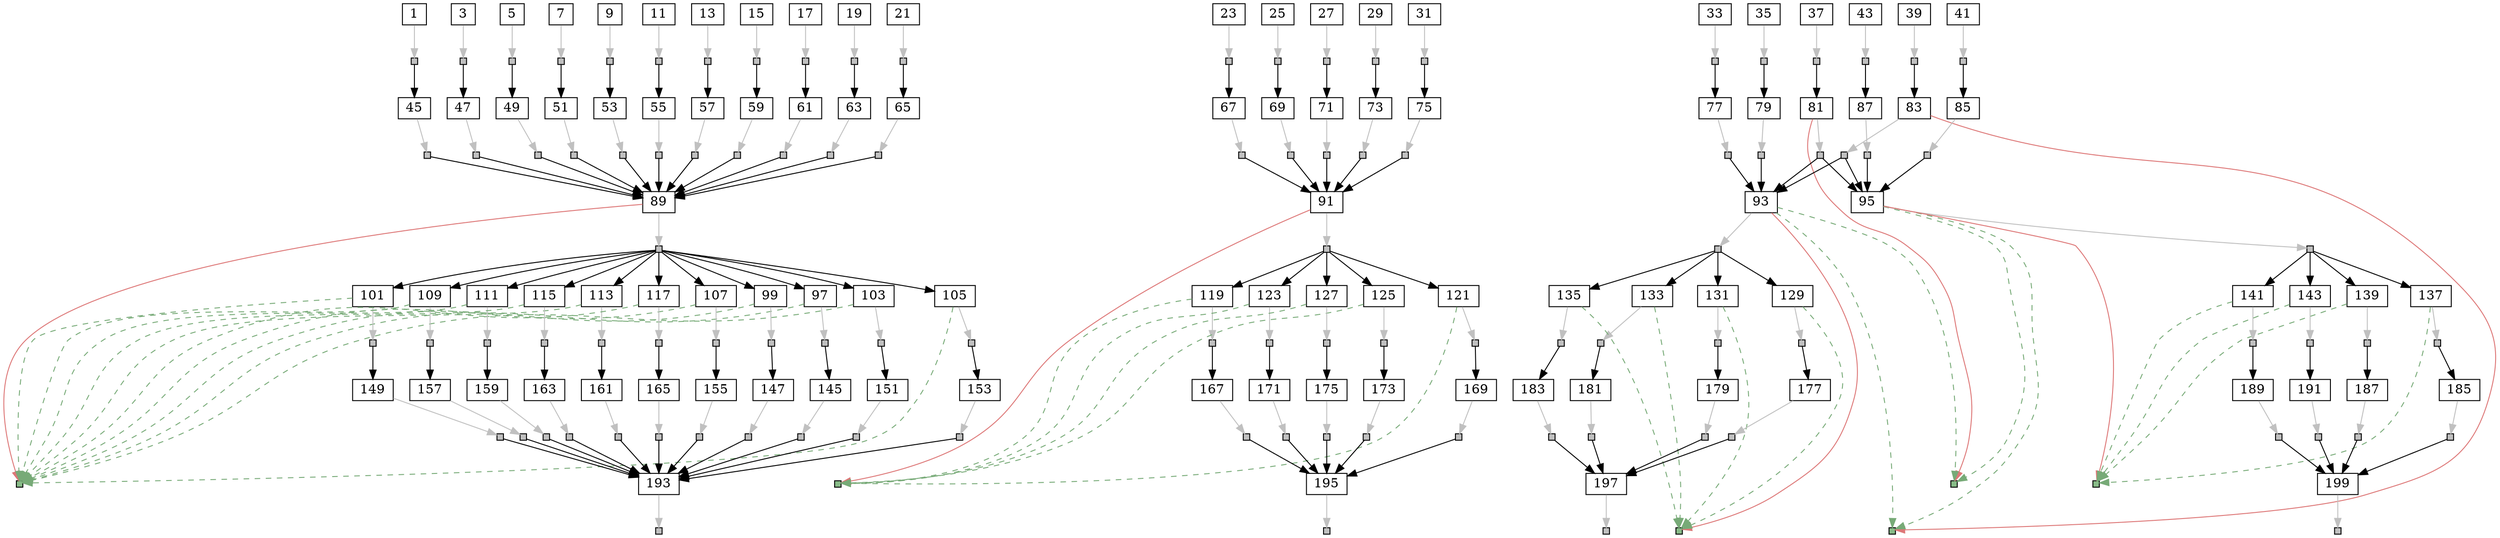 strict digraph  {
	node [label="\N"];
	1	 [height=0,
		shape=rect,
		size=17.92,
		width=0];
	2	 [fillcolor=gray,
		height=0.1,
		label="",
		shape=rect,
		size=0,
		style=filled,
		width=0.1];
	1 -> 2	 [color=gray,
		size=41501265.0];
	45	 [height=0,
		shape=rect,
		size=680.35,
		width=0];
	2 -> 45	 [size=990921.0];
	3	 [height=0,
		shape=rect,
		size=18.42,
		width=0];
	4	 [fillcolor=gray,
		height=0.1,
		label="",
		shape=rect,
		size=0,
		style=filled,
		width=0.1];
	3 -> 4	 [color=gray,
		size=41475909.0];
	47	 [height=0,
		shape=rect,
		size=591.44,
		width=0];
	4 -> 47	 [size=991905.0];
	5	 [height=0,
		shape=rect,
		size=18.48,
		width=0];
	6	 [fillcolor=gray,
		height=0.1,
		label="",
		shape=rect,
		size=0,
		style=filled,
		width=0.1];
	5 -> 6	 [color=gray,
		size=41485701.0];
	49	 [height=0,
		shape=rect,
		size=558.15,
		width=0];
	6 -> 49	 [size=968058.0];
	7	 [height=0,
		shape=rect,
		size=18.17,
		width=0];
	8	 [fillcolor=gray,
		height=0.1,
		label="",
		shape=rect,
		size=0,
		style=filled,
		width=0.1];
	7 -> 8	 [color=gray,
		size=41522999.0];
	51	 [height=0,
		shape=rect,
		size=236.46,
		width=0];
	8 -> 51	 [size=966739.0];
	9	 [height=0,
		shape=rect,
		size=17.79,
		width=0];
	10	 [fillcolor=gray,
		height=0.1,
		label="",
		shape=rect,
		size=0,
		style=filled,
		width=0.1];
	9 -> 10	 [color=gray,
		size=41478436.0];
	53	 [height=0,
		shape=rect,
		size=475.68,
		width=0];
	10 -> 53	 [size=963350.0];
	11	 [height=0,
		shape=rect,
		size=17.38,
		width=0];
	12	 [fillcolor=gray,
		height=0.1,
		label="",
		shape=rect,
		size=0,
		style=filled,
		width=0.1];
	11 -> 12	 [color=gray,
		size=41592386.0];
	55	 [height=0,
		shape=rect,
		size=449.11,
		width=0];
	12 -> 55	 [size=1033947.0];
	13	 [height=0,
		shape=rect,
		size=18.4,
		width=0];
	14	 [fillcolor=gray,
		height=0.1,
		label="",
		shape=rect,
		size=0,
		style=filled,
		width=0.1];
	13 -> 14	 [color=gray,
		size=41488221.0];
	57	 [height=0,
		shape=rect,
		size=426.71,
		width=0];
	14 -> 57	 [size=967627.0];
	15	 [height=0,
		shape=rect,
		size=18.47,
		width=0];
	16	 [fillcolor=gray,
		height=0.1,
		label="",
		shape=rect,
		size=0,
		style=filled,
		width=0.1];
	15 -> 16	 [color=gray,
		size=41493487.0];
	59	 [height=0,
		shape=rect,
		size=606.98,
		width=0];
	16 -> 59	 [size=1007355.0];
	17	 [height=0,
		shape=rect,
		size=18.26,
		width=0];
	18	 [fillcolor=gray,
		height=0.1,
		label="",
		shape=rect,
		size=0,
		style=filled,
		width=0.1];
	17 -> 18	 [color=gray,
		size=41502979.0];
	61	 [height=0,
		shape=rect,
		size=684.68,
		width=0];
	18 -> 61	 [size=974573.0];
	19	 [height=0,
		shape=rect,
		size=17.93,
		width=0];
	20	 [fillcolor=gray,
		height=0.1,
		label="",
		shape=rect,
		size=0,
		style=filled,
		width=0.1];
	19 -> 20	 [color=gray,
		size=41448199.0];
	63	 [height=0,
		shape=rect,
		size=612.04,
		width=0];
	20 -> 63	 [size=969289.0];
	21	 [height=0,
		shape=rect,
		size=17.98,
		width=0];
	22	 [fillcolor=gray,
		height=0.1,
		label="",
		shape=rect,
		size=0,
		style=filled,
		width=0.1];
	21 -> 22	 [color=gray,
		size=41526898.0];
	65	 [height=0,
		shape=rect,
		size=282.87,
		width=0];
	22 -> 65	 [size=998979.0];
	23	 [height=0,
		shape=rect,
		size=17.78,
		width=0];
	24	 [fillcolor=gray,
		height=0.1,
		label="",
		shape=rect,
		size=0,
		style=filled,
		width=0.1];
	23 -> 24	 [color=gray,
		size=41509835.0];
	67	 [height=0,
		shape=rect,
		size=610.72,
		width=0];
	24 -> 67	 [size=1012088.0];
	25	 [height=0,
		shape=rect,
		size=18.01,
		width=0];
	26	 [fillcolor=gray,
		height=0.1,
		label="",
		shape=rect,
		size=0,
		style=filled,
		width=0.1];
	25 -> 26	 [color=gray,
		size=41465878.0];
	69	 [height=0,
		shape=rect,
		size=488.73,
		width=0];
	26 -> 69	 [size=981018.0];
	27	 [height=0,
		shape=rect,
		size=17.87,
		width=0];
	28	 [fillcolor=gray,
		height=0.1,
		label="",
		shape=rect,
		size=0,
		style=filled,
		width=0.1];
	27 -> 28	 [color=gray,
		size=41479264.0];
	71	 [height=0,
		shape=rect,
		size=346.94,
		width=0];
	28 -> 71	 [size=1004366.0];
	29	 [height=0,
		shape=rect,
		size=18.21,
		width=0];
	30	 [fillcolor=gray,
		height=0.1,
		label="",
		shape=rect,
		size=0,
		style=filled,
		width=0.1];
	29 -> 30	 [color=gray,
		size=41465655.0];
	73	 [height=0,
		shape=rect,
		size=510.95,
		width=0];
	30 -> 73	 [size=964498.0];
	31	 [height=0,
		shape=rect,
		size=17.71,
		width=0];
	32	 [fillcolor=gray,
		height=0.1,
		label="",
		shape=rect,
		size=0,
		style=filled,
		width=0.1];
	31 -> 32	 [color=gray,
		size=41463406.0];
	75	 [height=0,
		shape=rect,
		size=260.28,
		width=0];
	32 -> 75	 [size=985743.0];
	33	 [height=0,
		shape=rect,
		size=18.72,
		width=0];
	34	 [fillcolor=gray,
		height=0.1,
		label="",
		shape=rect,
		size=0,
		style=filled,
		width=0.1];
	33 -> 34	 [color=gray,
		size=41481836.0];
	77	 [height=0,
		shape=rect,
		size=506.94,
		width=0];
	34 -> 77	 [size=983664.0];
	35	 [height=0,
		shape=rect,
		size=17.56,
		width=0];
	36	 [fillcolor=gray,
		height=0.1,
		label="",
		shape=rect,
		size=0,
		style=filled,
		width=0.1];
	35 -> 36	 [color=gray,
		size=41508101.0];
	79	 [height=0,
		shape=rect,
		size=538.84,
		width=0];
	36 -> 79	 [size=1008631.0];
	37	 [height=0,
		shape=rect,
		size=18.49,
		width=0];
	38	 [fillcolor=gray,
		height=0.1,
		label="",
		shape=rect,
		size=0,
		style=filled,
		width=0.1];
	37 -> 38	 [color=gray,
		size=41560403.0];
	81	 [height=0,
		shape=rect,
		size=328.38,
		width=0];
	38 -> 81	 [size=1011214.0];
	39	 [height=0,
		shape=rect,
		size=18.0,
		width=0];
	40	 [fillcolor=gray,
		height=0.1,
		label="",
		shape=rect,
		size=0,
		style=filled,
		width=0.1];
	39 -> 40	 [color=gray,
		size=41477370.0];
	83	 [height=0,
		shape=rect,
		size=275.85,
		width=0];
	40 -> 83	 [size=1004066.0];
	41	 [height=0,
		shape=rect,
		size=18.59,
		width=0];
	42	 [fillcolor=gray,
		height=0.1,
		label="",
		shape=rect,
		size=0,
		style=filled,
		width=0.1];
	41 -> 42	 [color=gray,
		size=41502331.0];
	85	 [height=0,
		shape=rect,
		size=531.8,
		width=0];
	42 -> 85	 [size=1006807.0];
	43	 [height=0,
		shape=rect,
		size=17.79,
		width=0];
	44	 [fillcolor=gray,
		height=0.1,
		label="",
		shape=rect,
		size=0,
		style=filled,
		width=0.1];
	43 -> 44	 [color=gray,
		size=41462840.0];
	87	 [height=0,
		shape=rect,
		size=510.65,
		width=0];
	44 -> 87	 [size=985003.0];
	46	 [fillcolor=gray,
		height=0.1,
		label="",
		shape=rect,
		size=0,
		style=filled,
		width=0.1];
	45 -> 46	 [color=gray,
		size=43124265.0];
	89	 [height=0,
		shape=rect,
		size=5.89,
		width=0];
	46 -> 89	 [size=192498.0];
	48	 [fillcolor=gray,
		height=0.1,
		label="",
		shape=rect,
		size=0,
		style=filled,
		width=0.1];
	47 -> 48	 [color=gray,
		size=43137361.0];
	48 -> 89	 [size=231934.0];
	50	 [fillcolor=gray,
		height=0.1,
		label="",
		shape=rect,
		size=0,
		style=filled,
		width=0.1];
	49 -> 50	 [color=gray,
		size=43179299.0];
	50 -> 89	 [size=240233.0];
	52	 [fillcolor=gray,
		height=0.1,
		label="",
		shape=rect,
		size=0,
		style=filled,
		width=0.1];
	51 -> 52	 [color=gray,
		size=43231863.0];
	52 -> 89	 [size=254180.0];
	54	 [fillcolor=gray,
		height=0.1,
		label="",
		shape=rect,
		size=0,
		style=filled,
		width=0.1];
	53 -> 54	 [color=gray,
		size=43102852.0];
	54 -> 89	 [size=166343.0];
	56	 [fillcolor=gray,
		height=0.1,
		label="",
		shape=rect,
		size=0,
		style=filled,
		width=0.1];
	55 -> 56	 [color=gray,
		size=43449071.0];
	56 -> 89	 [size=469209.0];
	58	 [fillcolor=gray,
		height=0.1,
		label="",
		shape=rect,
		size=0,
		style=filled,
		width=0.1];
	57 -> 58	 [color=gray,
		size=43273491.0];
	58 -> 89	 [size=331474.0];
	60	 [fillcolor=gray,
		height=0.1,
		label="",
		shape=rect,
		size=0,
		style=filled,
		width=0.1];
	59 -> 60	 [color=gray,
		size=43217742.0];
	60 -> 89	 [size=310187.0];
	62	 [fillcolor=gray,
		height=0.1,
		label="",
		shape=rect,
		size=0,
		style=filled,
		width=0.1];
	61 -> 62	 [color=gray,
		size=43258797.0];
	62 -> 89	 [size=308968.0];
	64	 [fillcolor=gray,
		height=0.1,
		label="",
		shape=rect,
		size=0,
		style=filled,
		width=0.1];
	63 -> 64	 [color=gray,
		size=43229400.0];
	64 -> 89	 [size=329067.0];
	66	 [fillcolor=gray,
		height=0.1,
		label="",
		shape=rect,
		size=0,
		style=filled,
		width=0.1];
	65 -> 66	 [color=gray,
		size=43165387.0];
	66 -> 89	 [size=216045.0];
	68	 [fillcolor=gray,
		height=0.1,
		label="",
		shape=rect,
		size=0,
		style=filled,
		width=0.1];
	67 -> 68	 [color=gray,
		size=43268731.0];
	91	 [height=0,
		shape=rect,
		size=5.88,
		width=0];
	68 -> 91	 [size=349561.0];
	70	 [fillcolor=gray,
		height=0.1,
		label="",
		shape=rect,
		size=0,
		style=filled,
		width=0.1];
	69 -> 70	 [color=gray,
		size=43364760.0];
	70 -> 91	 [size=458477.0];
	72	 [fillcolor=gray,
		height=0.1,
		label="",
		shape=rect,
		size=0,
		style=filled,
		width=0.1];
	71 -> 72	 [color=gray,
		size=43307266.0];
	72 -> 91	 [size=410945.0];
	74	 [fillcolor=gray,
		height=0.1,
		label="",
		shape=rect,
		size=0,
		style=filled,
		width=0.1];
	73 -> 74	 [color=gray,
		size=43348876.0];
	74 -> 91	 [size=426296.0];
	76	 [fillcolor=gray,
		height=0.1,
		label="",
		shape=rect,
		size=0,
		style=filled,
		width=0.1];
	75 -> 76	 [color=gray,
		size=43114521.0];
	76 -> 91	 [size=215435.0];
	78	 [fillcolor=gray,
		height=0.1,
		label="",
		shape=rect,
		size=0,
		style=filled,
		width=0.1];
	77 -> 78	 [color=gray,
		size=43229933.0];
	93	 [height=0,
		shape=rect,
		size=5.29,
		width=0];
	78 -> 93	 [size=310338.0];
	80	 [fillcolor=gray,
		height=0.1,
		label="",
		shape=rect,
		size=0,
		style=filled,
		width=0.1];
	79 -> 80	 [color=gray,
		size=43160151.0];
	80 -> 93	 [size=239258.0];
	82	 [fillcolor=gray,
		height=0.1,
		label="",
		shape=rect,
		size=0,
		style=filled,
		width=0.1];
	81 -> 82	 [color=gray,
		size=43379130.0];
	201	 [fillcolor="#88bb88",
		height=0.1,
		label="",
		shape=rect,
		size=0,
		style=filled,
		width=0.1];
	81 -> 201	 [color="#dd7777",
		size=293941.0,
		weight=0];
	82 -> 93	 [size=0];
	95	 [height=0,
		shape=rect,
		size=5.68,
		width=0];
	82 -> 95	 [size=0];
	84	 [fillcolor=gray,
		height=0.1,
		label="",
		shape=rect,
		size=0,
		style=filled,
		width=0.1];
	83 -> 84	 [color=gray,
		size=43275968.0];
	202	 [fillcolor="#88bb88",
		height=0.1,
		label="",
		shape=rect,
		size=0,
		style=filled,
		width=0.1];
	83 -> 202	 [color="#dd7777",
		size=293941.0,
		weight=0];
	84 -> 93	 [size=0];
	84 -> 95	 [size=0];
	86	 [fillcolor=gray,
		height=0.1,
		label="",
		shape=rect,
		size=0,
		style=filled,
		width=0.1];
	85 -> 86	 [color=gray,
		size=43284000.0];
	86 -> 95	 [size=367053.0];
	88	 [fillcolor=gray,
		height=0.1,
		label="",
		shape=rect,
		size=0,
		style=filled,
		width=0.1];
	87 -> 88	 [color=gray,
		size=43287448.0];
	88 -> 95	 [size=388188.0];
	90	 [fillcolor=gray,
		height=0.1,
		label="",
		shape=rect,
		size=0,
		style=filled,
		width=0.1];
	89 -> 90	 [color=gray,
		size=34425.0];
	203	 [fillcolor="#88bb88",
		height=0.1,
		label="",
		shape=rect,
		size=0,
		style=filled,
		width=0.1];
	89 -> 203	 [color="#dd7777",
		size=293941.0,
		weight=0];
	97	 [height=0,
		shape=rect,
		size=5.17,
		width=0];
	90 -> 97	 [size=0];
	99	 [height=0,
		shape=rect,
		size=5.22,
		width=0];
	90 -> 99	 [size=0];
	101	 [height=0,
		shape=rect,
		size=5.24,
		width=0];
	90 -> 101	 [size=0];
	103	 [height=0,
		shape=rect,
		size=4.8,
		width=0];
	90 -> 103	 [size=0];
	105	 [height=0,
		shape=rect,
		size=5.56,
		width=0];
	90 -> 105	 [size=0];
	107	 [height=0,
		shape=rect,
		size=4.97,
		width=0];
	90 -> 107	 [size=0];
	109	 [height=0,
		shape=rect,
		size=4.94,
		width=0];
	90 -> 109	 [size=0];
	111	 [height=0,
		shape=rect,
		size=5.32,
		width=0];
	90 -> 111	 [size=0];
	113	 [height=0,
		shape=rect,
		size=4.88,
		width=0];
	90 -> 113	 [size=0];
	115	 [height=0,
		shape=rect,
		size=5.26,
		width=0];
	90 -> 115	 [size=0];
	117	 [height=0,
		shape=rect,
		size=4.72,
		width=0];
	90 -> 117	 [size=0];
	92	 [fillcolor=gray,
		height=0.1,
		label="",
		shape=rect,
		size=0,
		style=filled,
		width=0.1];
	91 -> 92	 [color=gray,
		size=22487.0];
	204	 [fillcolor="#88bb88",
		height=0.1,
		label="",
		shape=rect,
		size=0,
		style=filled,
		width=0.1];
	91 -> 204	 [color="#dd7777",
		size=293941.0,
		weight=0];
	119	 [height=0,
		shape=rect,
		size=5.2,
		width=0];
	92 -> 119	 [size=0];
	121	 [height=0,
		shape=rect,
		size=5.43,
		width=0];
	92 -> 121	 [size=0];
	123	 [height=0,
		shape=rect,
		size=5.19,
		width=0];
	92 -> 123	 [size=0];
	125	 [height=0,
		shape=rect,
		size=5.1,
		width=0];
	92 -> 125	 [size=0];
	127	 [height=0,
		shape=rect,
		size=4.61,
		width=0];
	92 -> 127	 [size=0];
	94	 [fillcolor=gray,
		height=0.1,
		label="",
		shape=rect,
		size=0,
		style=filled,
		width=0.1];
	93 -> 94	 [color=gray,
		size=814386.0];
	93 -> 201	 [color="#77aa77",
		size=0,
		style=dashed,
		weight=0];
	93 -> 202	 [color="#77aa77",
		size=0,
		style=dashed,
		weight=0];
	205	 [fillcolor="#88bb88",
		height=0.1,
		label="",
		shape=rect,
		size=0,
		style=filled,
		width=0.1];
	93 -> 205	 [color="#dd7777",
		size=293941.0,
		weight=0];
	129	 [height=0,
		shape=rect,
		size=5.3,
		width=0];
	94 -> 129	 [size=0];
	131	 [height=0,
		shape=rect,
		size=5.18,
		width=0];
	94 -> 131	 [size=0];
	133	 [height=0,
		shape=rect,
		size=5.02,
		width=0];
	94 -> 133	 [size=0];
	135	 [height=0,
		shape=rect,
		size=5.22,
		width=0];
	94 -> 135	 [size=0];
	96	 [fillcolor=gray,
		height=0.1,
		label="",
		shape=rect,
		size=0,
		style=filled,
		width=0.1];
	95 -> 96	 [color=gray,
		size=821283.0];
	95 -> 201	 [color="#77aa77",
		size=0,
		style=dashed,
		weight=0];
	95 -> 202	 [color="#77aa77",
		size=0,
		style=dashed,
		weight=0];
	206	 [fillcolor="#88bb88",
		height=0.1,
		label="",
		shape=rect,
		size=0,
		style=filled,
		width=0.1];
	95 -> 206	 [color="#dd7777",
		size=293941.0,
		weight=0];
	137	 [height=0,
		shape=rect,
		size=5.5,
		width=0];
	96 -> 137	 [size=0];
	139	 [height=0,
		shape=rect,
		size=4.98,
		width=0];
	96 -> 139	 [size=0];
	141	 [height=0,
		shape=rect,
		size=4.94,
		width=0];
	96 -> 141	 [size=0];
	143	 [height=0,
		shape=rect,
		size=5.88,
		width=0];
	96 -> 143	 [size=0];
	98	 [fillcolor=gray,
		height=0.1,
		label="",
		shape=rect,
		size=0,
		style=filled,
		width=0.1];
	97 -> 98	 [color=gray,
		size=51230.0];
	97 -> 203	 [color="#77aa77",
		size=0,
		style=dashed,
		weight=0];
	145	 [height=0,
		shape=rect,
		size=519.64,
		width=0];
	98 -> 145	 [size=16805.0];
	100	 [fillcolor=gray,
		height=0.1,
		label="",
		shape=rect,
		size=0,
		style=filled,
		width=0.1];
	99 -> 100	 [color=gray,
		size=48117.0];
	99 -> 203	 [color="#77aa77",
		size=0,
		style=dashed,
		weight=0];
	147	 [height=0,
		shape=rect,
		size=632.43,
		width=0];
	100 -> 147	 [size=13692.0];
	102	 [fillcolor=gray,
		height=0.1,
		label="",
		shape=rect,
		size=0,
		style=filled,
		width=0.1];
	101 -> 102	 [color=gray,
		size=47967.0];
	101 -> 203	 [color="#77aa77",
		size=0,
		style=dashed,
		weight=0];
	149	 [height=0,
		shape=rect,
		size=500.57,
		width=0];
	102 -> 149	 [size=13542.0];
	104	 [fillcolor=gray,
		height=0.1,
		label="",
		shape=rect,
		size=0,
		style=filled,
		width=0.1];
	103 -> 104	 [color=gray,
		size=48025.0];
	103 -> 203	 [color="#77aa77",
		size=0,
		style=dashed,
		weight=0];
	151	 [height=0,
		shape=rect,
		size=666.04,
		width=0];
	104 -> 151	 [size=13600.0];
	106	 [fillcolor=gray,
		height=0.1,
		label="",
		shape=rect,
		size=0,
		style=filled,
		width=0.1];
	105 -> 106	 [color=gray,
		size=50359.0];
	105 -> 203	 [color="#77aa77",
		size=0,
		style=dashed,
		weight=0];
	153	 [height=0,
		shape=rect,
		size=656.15,
		width=0];
	106 -> 153	 [size=15934.0];
	108	 [fillcolor=gray,
		height=0.1,
		label="",
		shape=rect,
		size=0,
		style=filled,
		width=0.1];
	107 -> 108	 [color=gray,
		size=51730.0];
	107 -> 203	 [color="#77aa77",
		size=0,
		style=dashed,
		weight=0];
	155	 [height=0,
		shape=rect,
		size=264.57,
		width=0];
	108 -> 155	 [size=17305.0];
	110	 [fillcolor=gray,
		height=0.1,
		label="",
		shape=rect,
		size=0,
		style=filled,
		width=0.1];
	109 -> 110	 [color=gray,
		size=46933.0];
	109 -> 203	 [color="#77aa77",
		size=0,
		style=dashed,
		weight=0];
	157	 [height=0,
		shape=rect,
		size=347.5,
		width=0];
	110 -> 157	 [size=12508.0];
	112	 [fillcolor=gray,
		height=0.1,
		label="",
		shape=rect,
		size=0,
		style=filled,
		width=0.1];
	111 -> 112	 [color=gray,
		size=49403.0];
	111 -> 203	 [color="#77aa77",
		size=0,
		style=dashed,
		weight=0];
	159	 [height=0,
		shape=rect,
		size=577.18,
		width=0];
	112 -> 159	 [size=14978.0];
	114	 [fillcolor=gray,
		height=0.1,
		label="",
		shape=rect,
		size=0,
		style=filled,
		width=0.1];
	113 -> 114	 [color=gray,
		size=49627.0];
	113 -> 203	 [color="#77aa77",
		size=0,
		style=dashed,
		weight=0];
	161	 [height=0,
		shape=rect,
		size=380.59,
		width=0];
	114 -> 161	 [size=15202.0];
	116	 [fillcolor=gray,
		height=0.1,
		label="",
		shape=rect,
		size=0,
		style=filled,
		width=0.1];
	115 -> 116	 [color=gray,
		size=46257.0];
	115 -> 203	 [color="#77aa77",
		size=0,
		style=dashed,
		weight=0];
	163	 [height=0,
		shape=rect,
		size=294.1,
		width=0];
	116 -> 163	 [size=11832.0];
	118	 [fillcolor=gray,
		height=0.1,
		label="",
		shape=rect,
		size=0,
		style=filled,
		width=0.1];
	117 -> 118	 [color=gray,
		size=50242.0];
	117 -> 203	 [color="#77aa77",
		size=0,
		style=dashed,
		weight=0];
	165	 [height=0,
		shape=rect,
		size=570.89,
		width=0];
	118 -> 165	 [size=15817.0];
	120	 [fillcolor=gray,
		height=0.1,
		label="",
		shape=rect,
		size=0,
		style=filled,
		width=0.1];
	119 -> 120	 [color=gray,
		size=33343.0];
	119 -> 204	 [color="#77aa77",
		size=0,
		style=dashed,
		weight=0];
	167	 [height=0,
		shape=rect,
		size=474.58,
		width=0];
	120 -> 167	 [size=10856.0];
	122	 [fillcolor=gray,
		height=0.1,
		label="",
		shape=rect,
		size=0,
		style=filled,
		width=0.1];
	121 -> 122	 [color=gray,
		size=32836.0];
	121 -> 204	 [color="#77aa77",
		size=0,
		style=dashed,
		weight=0];
	169	 [height=0,
		shape=rect,
		size=615.79,
		width=0];
	122 -> 169	 [size=10349.0];
	124	 [fillcolor=gray,
		height=0.1,
		label="",
		shape=rect,
		size=0,
		style=filled,
		width=0.1];
	123 -> 124	 [color=gray,
		size=41341.0];
	123 -> 204	 [color="#77aa77",
		size=0,
		style=dashed,
		weight=0];
	171	 [height=0,
		shape=rect,
		size=372.05,
		width=0];
	124 -> 171	 [size=18854.0];
	126	 [fillcolor=gray,
		height=0.1,
		label="",
		shape=rect,
		size=0,
		style=filled,
		width=0.1];
	125 -> 126	 [color=gray,
		size=36489.0];
	125 -> 204	 [color="#77aa77",
		size=0,
		style=dashed,
		weight=0];
	173	 [height=0,
		shape=rect,
		size=660.7,
		width=0];
	126 -> 173	 [size=14002.0];
	128	 [fillcolor=gray,
		height=0.1,
		label="",
		shape=rect,
		size=0,
		style=filled,
		width=0.1];
	127 -> 128	 [color=gray,
		size=32930.0];
	127 -> 204	 [color="#77aa77",
		size=0,
		style=dashed,
		weight=0];
	175	 [height=0,
		shape=rect,
		size=466.89,
		width=0];
	128 -> 175	 [size=10443.0];
	130	 [fillcolor=gray,
		height=0.1,
		label="",
		shape=rect,
		size=0,
		style=filled,
		width=0.1];
	129 -> 130	 [color=gray,
		size=34481.0];
	129 -> 205	 [color="#77aa77",
		size=0,
		style=dashed,
		weight=0];
	177	 [height=0,
		shape=rect,
		size=291.69,
		width=0];
	130 -> 177	 [size=9854.0];
	132	 [fillcolor=gray,
		height=0.1,
		label="",
		shape=rect,
		size=0,
		style=filled,
		width=0.1];
	131 -> 132	 [color=gray,
		size=37089.0];
	131 -> 205	 [color="#77aa77",
		size=0,
		style=dashed,
		weight=0];
	179	 [height=0,
		shape=rect,
		size=541.63,
		width=0];
	132 -> 179	 [size=12462.0];
	134	 [fillcolor=gray,
		height=0.1,
		label="",
		shape=rect,
		size=0,
		style=filled,
		width=0.1];
	133 -> 134	 [color=gray,
		size=39303.0];
	133 -> 205	 [color="#77aa77",
		size=0,
		style=dashed,
		weight=0];
	181	 [height=0,
		shape=rect,
		size=466.85,
		width=0];
	134 -> 181	 [size=14676.0];
	136	 [fillcolor=gray,
		height=0.1,
		label="",
		shape=rect,
		size=0,
		style=filled,
		width=0.1];
	135 -> 136	 [color=gray,
		size=37034.0];
	135 -> 205	 [color="#77aa77",
		size=0,
		style=dashed,
		weight=0];
	183	 [height=0,
		shape=rect,
		size=597.16,
		width=0];
	136 -> 183	 [size=12407.0];
	138	 [fillcolor=gray,
		height=0.1,
		label="",
		shape=rect,
		size=0,
		style=filled,
		width=0.1];
	137 -> 138	 [color=gray,
		size=39187.0];
	137 -> 206	 [color="#77aa77",
		size=0,
		style=dashed,
		weight=0];
	185	 [height=0,
		shape=rect,
		size=498.79,
		width=0];
	138 -> 185	 [size=7663.0];
	140	 [fillcolor=gray,
		height=0.1,
		label="",
		shape=rect,
		size=0,
		style=filled,
		width=0.1];
	139 -> 140	 [color=gray,
		size=40189.0];
	139 -> 206	 [color="#77aa77",
		size=0,
		style=dashed,
		weight=0];
	187	 [height=0,
		shape=rect,
		size=627.92,
		width=0];
	140 -> 187	 [size=8665.0];
	142	 [fillcolor=gray,
		height=0.1,
		label="",
		shape=rect,
		size=0,
		style=filled,
		width=0.1];
	141 -> 142	 [color=gray,
		size=41642.0];
	141 -> 206	 [color="#77aa77",
		size=0,
		style=dashed,
		weight=0];
	189	 [height=0,
		shape=rect,
		size=548.57,
		width=0];
	142 -> 189	 [size=10118.0];
	144	 [fillcolor=gray,
		height=0.1,
		label="",
		shape=rect,
		size=0,
		style=filled,
		width=0.1];
	143 -> 144	 [color=gray,
		size=41897.0];
	143 -> 206	 [color="#77aa77",
		size=0,
		style=dashed,
		weight=0];
	191	 [height=0,
		shape=rect,
		size=641.37,
		width=0];
	144 -> 191	 [size=10373.0];
	146	 [fillcolor=gray,
		height=0.1,
		label="",
		shape=rect,
		size=0,
		style=filled,
		width=0.1];
	145 -> 146	 [color=gray,
		size=43391274.0];
	193	 [height=0,
		shape=rect,
		size=5.14,
		width=0];
	146 -> 193	 [size=459507.0];
	148	 [fillcolor=gray,
		height=0.1,
		label="",
		shape=rect,
		size=0,
		style=filled,
		width=0.1];
	147 -> 148	 [color=gray,
		size=43325656.0];
	148 -> 193	 [size=420229.0];
	150	 [fillcolor=gray,
		height=0.1,
		label="",
		shape=rect,
		size=0,
		style=filled,
		width=0.1];
	149 -> 150	 [color=gray,
		size=43152545.0];
	150 -> 193	 [size=213479.0];
	152	 [fillcolor=gray,
		height=0.1,
		label="",
		shape=rect,
		size=0,
		style=filled,
		width=0.1];
	151 -> 152	 [color=gray,
		size=43157855.0];
	152 -> 193	 [size=180172.0];
	154	 [fillcolor=gray,
		height=0.1,
		label="",
		shape=rect,
		size=0,
		style=filled,
		width=0.1];
	153 -> 154	 [color=gray,
		size=43205527.0];
	154 -> 193	 [size=269018.0];
	156	 [fillcolor=gray,
		height=0.1,
		label="",
		shape=rect,
		size=0,
		style=filled,
		width=0.1];
	155 -> 156	 [color=gray,
		size=43409214.0];
	156 -> 193	 [size=429352.0];
	158	 [fillcolor=gray,
		height=0.1,
		label="",
		shape=rect,
		size=0,
		style=filled,
		width=0.1];
	157 -> 158	 [color=gray,
		size=43240086.0];
	158 -> 193	 [size=298069.0];
	160	 [fillcolor=gray,
		height=0.1,
		label="",
		shape=rect,
		size=0,
		style=filled,
		width=0.1];
	159 -> 160	 [color=gray,
		size=43304583.0];
	160 -> 193	 [size=397028.0];
	162	 [fillcolor=gray,
		height=0.1,
		label="",
		shape=rect,
		size=0,
		style=filled,
		width=0.1];
	161 -> 162	 [color=gray,
		size=43125709.0];
	162 -> 193	 [size=175880.0];
	164	 [fillcolor=gray,
		height=0.1,
		label="",
		shape=rect,
		size=0,
		style=filled,
		width=0.1];
	163 -> 164	 [color=gray,
		size=43351720.0];
	164 -> 193	 [size=451387.0];
	166	 [fillcolor=gray,
		height=0.1,
		label="",
		shape=rect,
		size=0,
		style=filled,
		width=0.1];
	165 -> 166	 [color=gray,
		size=43291727.0];
	166 -> 193	 [size=342385.0];
	168	 [fillcolor=gray,
		height=0.1,
		label="",
		shape=rect,
		size=0,
		style=filled,
		width=0.1];
	167 -> 168	 [color=gray,
		size=43259252.0];
	195	 [height=0,
		shape=rect,
		size=5.22,
		width=0];
	168 -> 195	 [size=340082.0];
	170	 [fillcolor=gray,
		height=0.1,
		label="",
		shape=rect,
		size=0,
		style=filled,
		width=0.1];
	169 -> 170	 [color=gray,
		size=43072633.0];
	170 -> 195	 [size=166350.0];
	172	 [fillcolor=gray,
		height=0.1,
		label="",
		shape=rect,
		size=0,
		style=filled,
		width=0.1];
	171 -> 172	 [color=gray,
		size=43339922.0];
	172 -> 195	 [size=443601.0];
	174	 [fillcolor=gray,
		height=0.1,
		label="",
		shape=rect,
		size=0,
		style=filled,
		width=0.1];
	173 -> 174	 [color=gray,
		size=43118526.0];
	174 -> 195	 [size=195946.0];
	176	 [fillcolor=gray,
		height=0.1,
		label="",
		shape=rect,
		size=0,
		style=filled,
		width=0.1];
	175 -> 176	 [color=gray,
		size=43081202.0];
	176 -> 195	 [size=182116.0];
	178	 [fillcolor=gray,
		height=0.1,
		label="",
		shape=rect,
		size=0,
		style=filled,
		width=0.1];
	177 -> 178	 [color=gray,
		size=43273139.0];
	197	 [height=0,
		shape=rect,
		size=5.37,
		width=0];
	178 -> 197	 [size=353544.0];
	180	 [fillcolor=gray,
		height=0.1,
		label="",
		shape=rect,
		size=0,
		style=filled,
		width=0.1];
	179 -> 180	 [color=gray,
		size=43332265.0];
	180 -> 197	 [size=411372.0];
	182	 [fillcolor=gray,
		height=0.1,
		label="",
		shape=rect,
		size=0,
		style=filled,
		width=0.1];
	181 -> 182	 [color=gray,
		size=43373774.0];
	182 -> 197	 [size=403162.0];
	184	 [fillcolor=gray,
		height=0.1,
		label="",
		shape=rect,
		size=0,
		style=filled,
		width=0.1];
	183 -> 184	 [color=gray,
		size=43236912.0];
	184 -> 197	 [size=342185.0];
	186	 [fillcolor=gray,
		height=0.1,
		label="",
		shape=rect,
		size=0,
		style=filled,
		width=0.1];
	185 -> 186	 [color=gray,
		size=43210888.0];
	199	 [height=0,
		shape=rect,
		size=5.23,
		width=0];
	186 -> 199	 [size=293941.0];
	188	 [fillcolor=gray,
		height=0.1,
		label="",
		shape=rect,
		size=0,
		style=filled,
		width=0.1];
	187 -> 188	 [color=gray,
		size=43238268.0];
	188 -> 199	 [size=339008.0];
	190	 [fillcolor=gray,
		height=0.1,
		label="",
		shape=rect,
		size=0,
		style=filled,
		width=0.1];
	189 -> 190	 [color=gray,
		size=43212465.0];
	190 -> 199	 [size=292778.0];
	192	 [fillcolor=gray,
		height=0.1,
		label="",
		shape=rect,
		size=0,
		style=filled,
		width=0.1];
	191 -> 192	 [color=gray,
		size=43226197.0];
	192 -> 199	 [size=295881.0];
	194	 [fillcolor=gray,
		height=0.1,
		label="",
		shape=rect,
		size=0,
		style=filled,
		width=0.1];
	193 -> 194	 [color=gray,
		size=46532.0];
	196	 [fillcolor=gray,
		height=0.1,
		label="",
		shape=rect,
		size=0,
		style=filled,
		width=0.1];
	195 -> 196	 [color=gray,
		size=49042.0];
	198	 [fillcolor=gray,
		height=0.1,
		label="",
		shape=rect,
		size=0,
		style=filled,
		width=0.1];
	197 -> 198	 [color=gray,
		size=45666.0];
	200	 [fillcolor=gray,
		height=0.1,
		label="",
		shape=rect,
		size=0,
		style=filled,
		width=0.1];
	199 -> 200	 [color=gray,
		size=42587.0];
}
